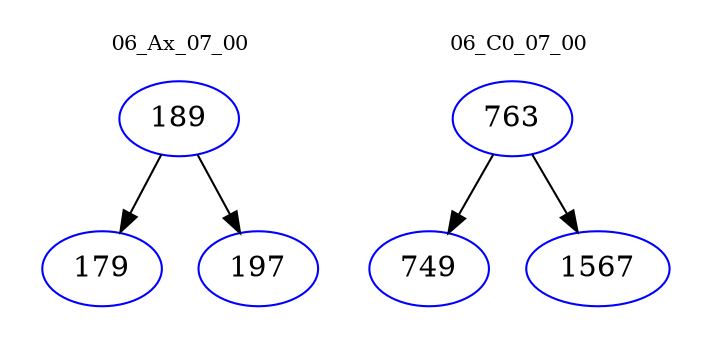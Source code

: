 digraph{
subgraph cluster_0 {
color = white
label = "06_Ax_07_00";
fontsize=10;
T0_189 [label="189", color="blue"]
T0_189 -> T0_179 [color="black"]
T0_179 [label="179", color="blue"]
T0_189 -> T0_197 [color="black"]
T0_197 [label="197", color="blue"]
}
subgraph cluster_1 {
color = white
label = "06_C0_07_00";
fontsize=10;
T1_763 [label="763", color="blue"]
T1_763 -> T1_749 [color="black"]
T1_749 [label="749", color="blue"]
T1_763 -> T1_1567 [color="black"]
T1_1567 [label="1567", color="blue"]
}
}
